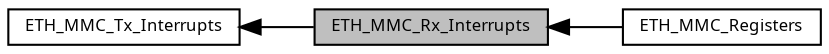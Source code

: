 digraph "ETH_MMC_Rx_Interrupts"
{
  edge [fontname="Sans",fontsize="8",labelfontname="Sans",labelfontsize="8"];
  node [fontname="Sans",fontsize="8",shape=record];
  rankdir=LR;
  Node1 [label="ETH_MMC_Tx_Interrupts",height=0.2,width=0.4,color="black", fillcolor="white", style="filled",URL="$group___e_t_h___m_m_c___tx___interrupts.html",tooltip="Ethernet MMC defines. "];
  Node0 [label="ETH_MMC_Rx_Interrupts",height=0.2,width=0.4,color="black", fillcolor="grey75", style="filled", fontcolor="black"];
  Node2 [label="ETH_MMC_Registers",height=0.2,width=0.4,color="black", fillcolor="white", style="filled",URL="$group___e_t_h___m_m_c___registers.html"];
  Node1->Node0 [shape=plaintext, dir="back", style="solid"];
  Node0->Node2 [shape=plaintext, dir="back", style="solid"];
}
